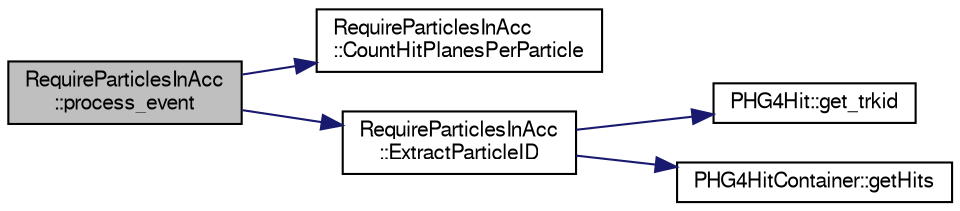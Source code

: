 digraph "RequireParticlesInAcc::process_event"
{
  bgcolor="transparent";
  edge [fontname="FreeSans",fontsize="10",labelfontname="FreeSans",labelfontsize="10"];
  node [fontname="FreeSans",fontsize="10",shape=record];
  rankdir="LR";
  Node1 [label="RequireParticlesInAcc\l::process_event",height=0.2,width=0.4,color="black", fillcolor="grey75", style="filled" fontcolor="black"];
  Node1 -> Node2 [color="midnightblue",fontsize="10",style="solid",fontname="FreeSans"];
  Node2 [label="RequireParticlesInAcc\l::CountHitPlanesPerParticle",height=0.2,width=0.4,color="black",URL="$da/d73/classRequireParticlesInAcc.html#a0bafe6cec3b11823d1df225f3da4908b"];
  Node1 -> Node3 [color="midnightblue",fontsize="10",style="solid",fontname="FreeSans"];
  Node3 [label="RequireParticlesInAcc\l::ExtractParticleID",height=0.2,width=0.4,color="black",URL="$da/d73/classRequireParticlesInAcc.html#aeb622425c376cf8fb388e738491df2f5"];
  Node3 -> Node4 [color="midnightblue",fontsize="10",style="solid",fontname="FreeSans"];
  Node4 [label="PHG4Hit::get_trkid",height=0.2,width=0.4,color="black",URL="$d3/d9e/classPHG4Hit.html#ac19cdd97dbd9b8154b8012ec0de01f76"];
  Node3 -> Node5 [color="midnightblue",fontsize="10",style="solid",fontname="FreeSans"];
  Node5 [label="PHG4HitContainer::getHits",height=0.2,width=0.4,color="black",URL="$d4/d30/classPHG4HitContainer.html#aec01041c4b9347f93832704e142b2439",tooltip="return all hits matching a given detid "];
}
